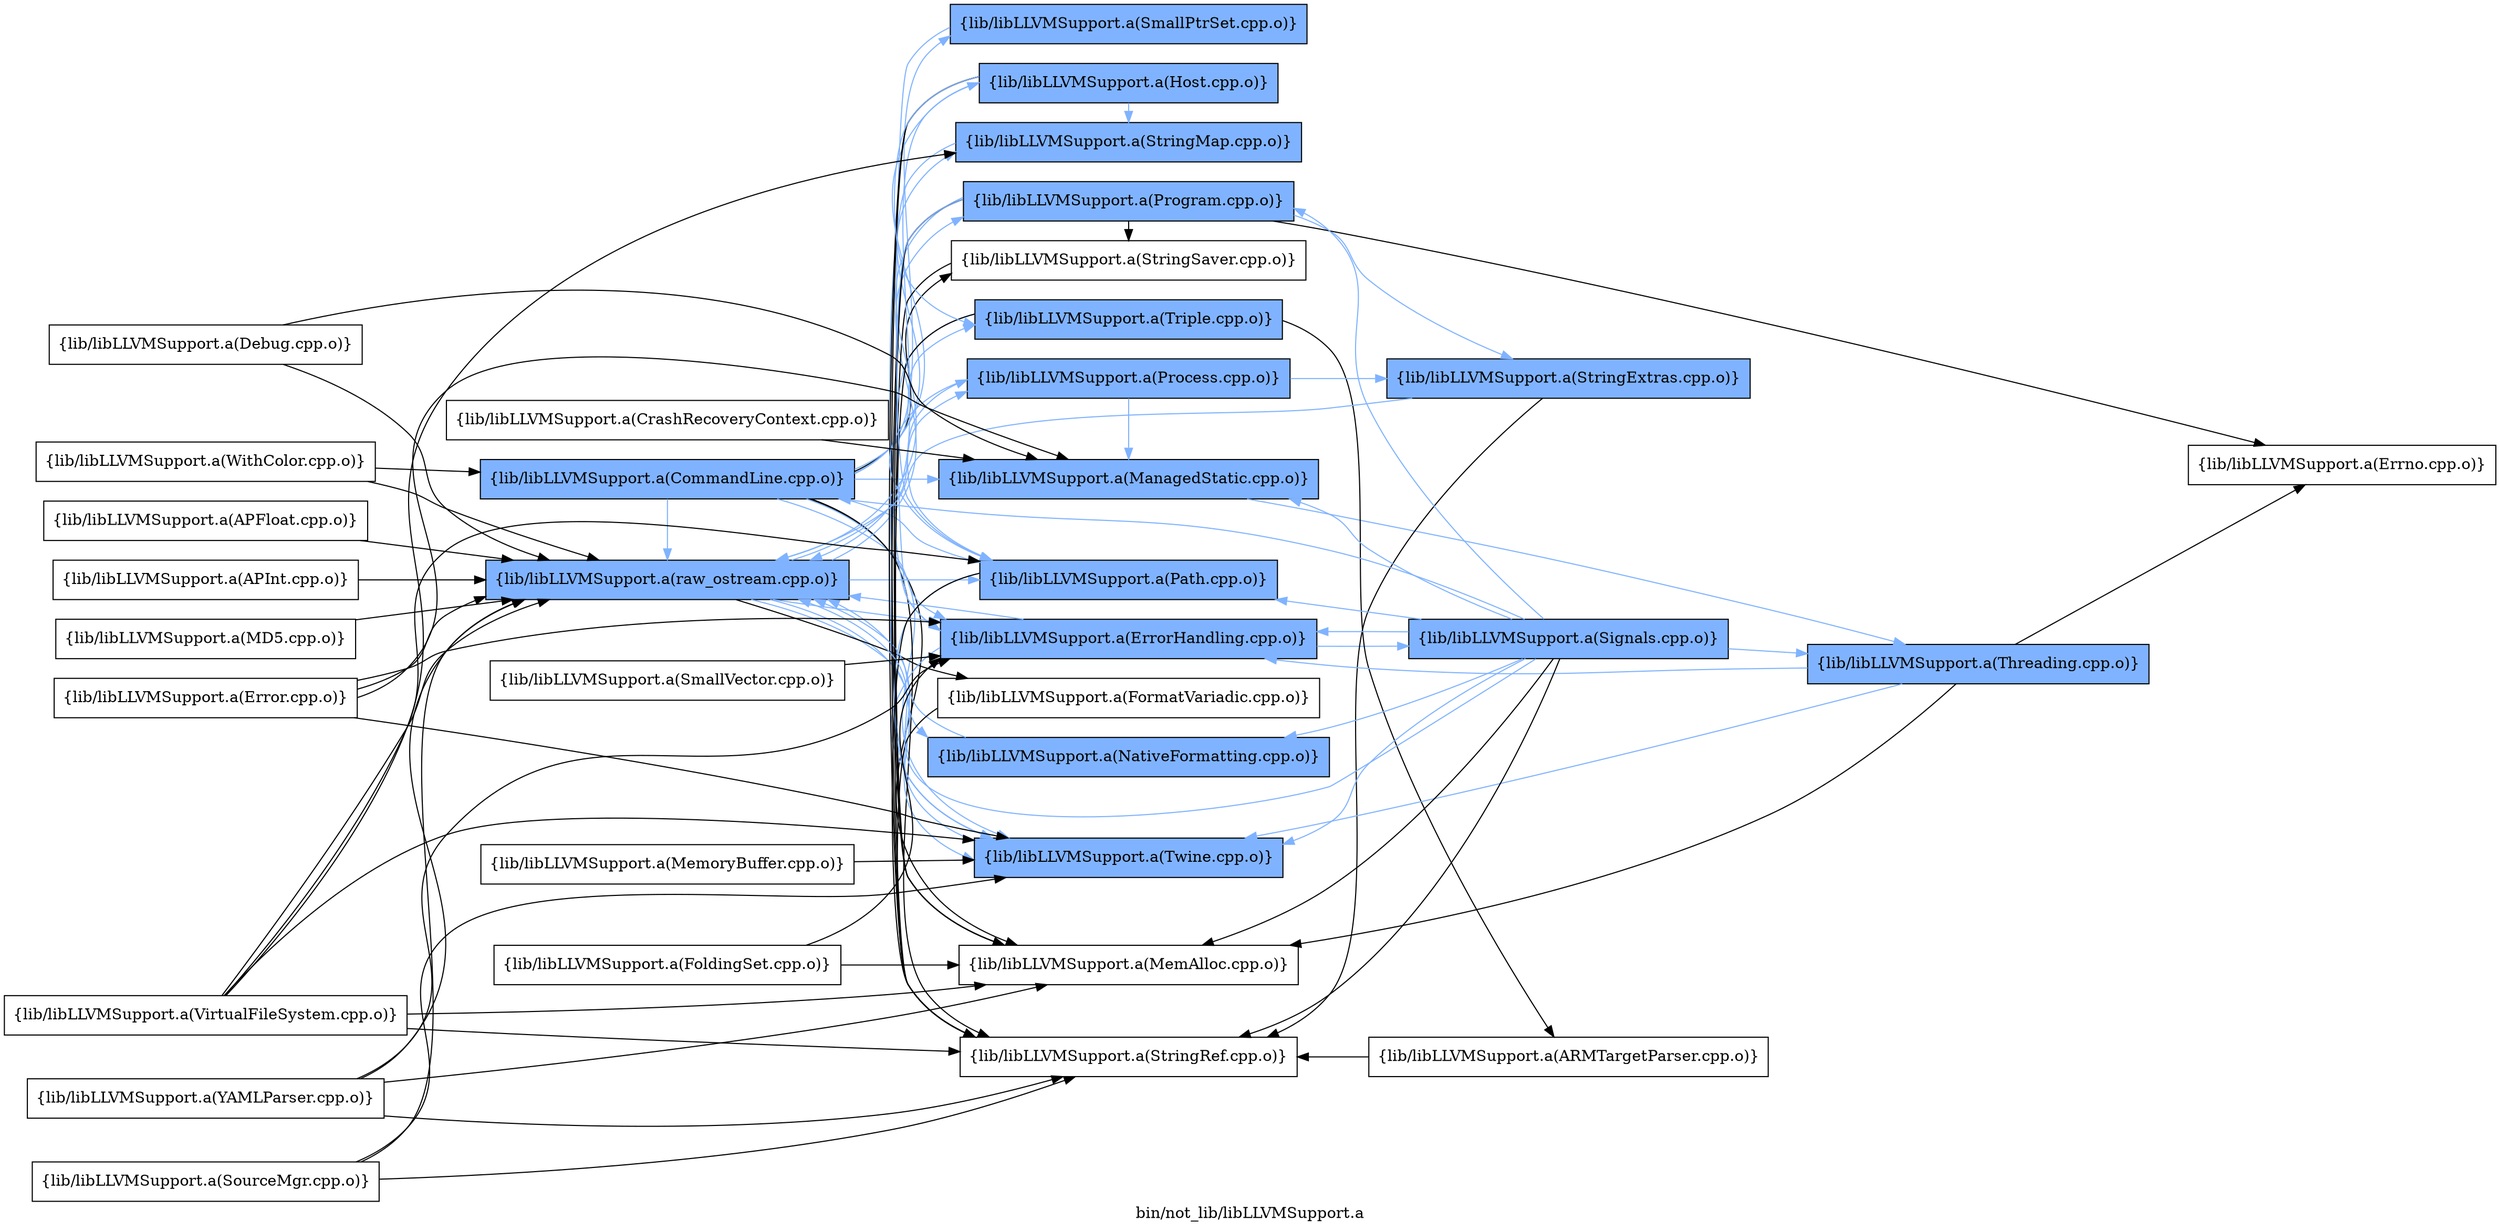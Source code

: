 digraph "bin/not_lib/libLLVMSupport.a" {
	label="bin/not_lib/libLLVMSupport.a";
	rankdir=LR;
	{ rank=same; Node0x558526017198;  }
	{ rank=same; Node0x558526017cd8; Node0x5585260167e8;  }
	{ rank=same; Node0x558526017508; Node0x558526018368; Node0x558526018228; Node0x558526017b48; Node0x558526017d28; Node0x5585260180e8; Node0x558526018138; Node0x5585260173c8; Node0x558526016a18; Node0x5585260179b8; Node0x558526016d38; Node0x558526017f08; Node0x558526017c38; Node0x558526018638; Node0x558526017468;  }

	Node0x558526017198 [shape=record,shape=box,group=0,label="{lib/libLLVMSupport.a(WithColor.cpp.o)}"];
	Node0x558526017198 -> Node0x558526017cd8;
	Node0x558526017198 -> Node0x5585260167e8;
	Node0x5585260167e8 [shape=record,shape=box,group=1,style=filled,fillcolor="0.600000 0.5 1",label="{lib/libLLVMSupport.a(raw_ostream.cpp.o)}"];
	Node0x5585260167e8 -> Node0x558526018228[color="0.600000 0.5 1"];
	Node0x5585260167e8 -> Node0x558526017b48[color="0.600000 0.5 1"];
	Node0x5585260167e8 -> Node0x558526017f08[color="0.600000 0.5 1"];
	Node0x5585260167e8 -> Node0x558526017c38;
	Node0x5585260167e8 -> Node0x558526016d38[color="0.600000 0.5 1"];
	Node0x5585260167e8 -> Node0x558526018638[color="0.600000 0.5 1"];
	Node0x5585260167e8 -> Node0x558526017468[color="0.600000 0.5 1"];
	Node0x558526017468 [shape=record,shape=box,group=1,style=filled,fillcolor="0.600000 0.5 1",label="{lib/libLLVMSupport.a(Program.cpp.o)}"];
	Node0x558526017468 -> Node0x558526017508;
	Node0x558526017468 -> Node0x558526017d28;
	Node0x558526017468 -> Node0x558526018138;
	Node0x558526017468 -> Node0x5585260167e8[color="0.600000 0.5 1"];
	Node0x558526017468 -> Node0x558526016d38[color="0.600000 0.5 1"];
	Node0x558526017468 -> Node0x558526017648[color="0.600000 0.5 1"];
	Node0x558526017468 -> Node0x558526016dd8;
	Node0x558526017cd8 [shape=record,shape=box,group=1,style=filled,fillcolor="0.600000 0.5 1",label="{lib/libLLVMSupport.a(CommandLine.cpp.o)}"];
	Node0x558526017cd8 -> Node0x558526017508;
	Node0x558526017cd8 -> Node0x558526018368[color="0.600000 0.5 1"];
	Node0x558526017cd8 -> Node0x558526018228[color="0.600000 0.5 1"];
	Node0x558526017cd8 -> Node0x558526017b48[color="0.600000 0.5 1"];
	Node0x558526017cd8 -> Node0x558526017d28;
	Node0x558526017cd8 -> Node0x5585260180e8[color="0.600000 0.5 1"];
	Node0x558526017cd8 -> Node0x558526018138;
	Node0x558526017cd8 -> Node0x5585260173c8[color="0.600000 0.5 1"];
	Node0x558526017cd8 -> Node0x558526016a18[color="0.600000 0.5 1"];
	Node0x558526017cd8 -> Node0x5585260167e8[color="0.600000 0.5 1"];
	Node0x558526017cd8 -> Node0x5585260179b8[color="0.600000 0.5 1"];
	Node0x558526017cd8 -> Node0x558526016d38[color="0.600000 0.5 1"];
	Node0x558526017508 [shape=record,shape=box,group=0,label="{lib/libLLVMSupport.a(MemAlloc.cpp.o)}"];
	Node0x558526018368 [shape=record,shape=box,group=1,style=filled,fillcolor="0.600000 0.5 1",label="{lib/libLLVMSupport.a(ManagedStatic.cpp.o)}"];
	Node0x558526018368 -> Node0x5585260164c8[color="0.600000 0.5 1"];
	Node0x558526018228 [shape=record,shape=box,group=1,style=filled,fillcolor="0.600000 0.5 1",label="{lib/libLLVMSupport.a(ErrorHandling.cpp.o)}"];
	Node0x558526018228 -> Node0x558526017b48[color="0.600000 0.5 1"];
	Node0x558526018228 -> Node0x5585260167e8[color="0.600000 0.5 1"];
	Node0x558526018228 -> Node0x558526017a08[color="0.600000 0.5 1"];
	Node0x558526017b48 [shape=record,shape=box,group=1,style=filled,fillcolor="0.600000 0.5 1",label="{lib/libLLVMSupport.a(Twine.cpp.o)}"];
	Node0x558526017b48 -> Node0x5585260167e8[color="0.600000 0.5 1"];
	Node0x558526017d28 [shape=record,shape=box,group=0,label="{lib/libLLVMSupport.a(StringRef.cpp.o)}"];
	Node0x5585260180e8 [shape=record,shape=box,group=1,style=filled,fillcolor="0.600000 0.5 1",label="{lib/libLLVMSupport.a(SmallPtrSet.cpp.o)}"];
	Node0x5585260180e8 -> Node0x558526018228[color="0.600000 0.5 1"];
	Node0x558526018138 [shape=record,shape=box,group=0,label="{lib/libLLVMSupport.a(StringSaver.cpp.o)}"];
	Node0x558526018138 -> Node0x558526017508;
	Node0x5585260173c8 [shape=record,shape=box,group=1,style=filled,fillcolor="0.600000 0.5 1",label="{lib/libLLVMSupport.a(StringMap.cpp.o)}"];
	Node0x5585260173c8 -> Node0x558526018228[color="0.600000 0.5 1"];
	Node0x558526016a18 [shape=record,shape=box,group=1,style=filled,fillcolor="0.600000 0.5 1",label="{lib/libLLVMSupport.a(Triple.cpp.o)}"];
	Node0x558526016a18 -> Node0x558526017b48[color="0.600000 0.5 1"];
	Node0x558526016a18 -> Node0x558526017d28;
	Node0x558526016a18 -> Node0x5585260171e8;
	Node0x5585260179b8 [shape=record,shape=box,group=1,style=filled,fillcolor="0.600000 0.5 1",label="{lib/libLLVMSupport.a(Host.cpp.o)}"];
	Node0x5585260179b8 -> Node0x558526017508;
	Node0x5585260179b8 -> Node0x558526017d28;
	Node0x5585260179b8 -> Node0x5585260173c8[color="0.600000 0.5 1"];
	Node0x5585260179b8 -> Node0x558526016a18[color="0.600000 0.5 1"];
	Node0x5585260179b8 -> Node0x5585260167e8[color="0.600000 0.5 1"];
	Node0x558526016d38 [shape=record,shape=box,group=1,style=filled,fillcolor="0.600000 0.5 1",label="{lib/libLLVMSupport.a(Path.cpp.o)}"];
	Node0x558526016d38 -> Node0x558526017b48[color="0.600000 0.5 1"];
	Node0x558526016d38 -> Node0x558526017d28;
	Node0x558526016d38 -> Node0x558526018638[color="0.600000 0.5 1"];
	Node0x5585260164c8 [shape=record,shape=box,group=1,style=filled,fillcolor="0.600000 0.5 1",label="{lib/libLLVMSupport.a(Threading.cpp.o)}"];
	Node0x5585260164c8 -> Node0x558526017508;
	Node0x5585260164c8 -> Node0x558526018228[color="0.600000 0.5 1"];
	Node0x5585260164c8 -> Node0x558526017b48[color="0.600000 0.5 1"];
	Node0x5585260164c8 -> Node0x558526016dd8;
	Node0x558526016108 [shape=record,shape=box,group=0,label="{lib/libLLVMSupport.a(SmallVector.cpp.o)}"];
	Node0x558526016108 -> Node0x558526018228;
	Node0x558526017a08 [shape=record,shape=box,group=1,style=filled,fillcolor="0.600000 0.5 1",label="{lib/libLLVMSupport.a(Signals.cpp.o)}"];
	Node0x558526017a08 -> Node0x558526017cd8[color="0.600000 0.5 1"];
	Node0x558526017a08 -> Node0x558526017508;
	Node0x558526017a08 -> Node0x558526018368[color="0.600000 0.5 1"];
	Node0x558526017a08 -> Node0x558526018228[color="0.600000 0.5 1"];
	Node0x558526017a08 -> Node0x558526017b48[color="0.600000 0.5 1"];
	Node0x558526017a08 -> Node0x558526017d28;
	Node0x558526017a08 -> Node0x5585260167e8[color="0.600000 0.5 1"];
	Node0x558526017a08 -> Node0x558526017f08[color="0.600000 0.5 1"];
	Node0x558526017a08 -> Node0x558526016d38[color="0.600000 0.5 1"];
	Node0x558526017a08 -> Node0x558526017468[color="0.600000 0.5 1"];
	Node0x558526017a08 -> Node0x5585260164c8[color="0.600000 0.5 1"];
	Node0x5585260175a8 [shape=record,shape=box,group=0,label="{lib/libLLVMSupport.a(Debug.cpp.o)}"];
	Node0x5585260175a8 -> Node0x558526018368;
	Node0x5585260175a8 -> Node0x5585260167e8;
	Node0x558526018458 [shape=record,shape=box,group=0,label="{lib/libLLVMSupport.a(APFloat.cpp.o)}"];
	Node0x558526018458 -> Node0x5585260167e8;
	Node0x558526016298 [shape=record,shape=box,group=0,label="{lib/libLLVMSupport.a(APInt.cpp.o)}"];
	Node0x558526016298 -> Node0x5585260167e8;
	Node0x5585260169c8 [shape=record,shape=box,group=0,label="{lib/libLLVMSupport.a(FoldingSet.cpp.o)}"];
	Node0x5585260169c8 -> Node0x558526017508;
	Node0x5585260169c8 -> Node0x558526018228;
	Node0x558526017788 [shape=record,shape=box,group=0,label="{lib/libLLVMSupport.a(Error.cpp.o)}"];
	Node0x558526017788 -> Node0x558526018368;
	Node0x558526017788 -> Node0x558526018228;
	Node0x558526017788 -> Node0x558526017b48;
	Node0x558526017788 -> Node0x5585260167e8;
	Node0x558526018408 [shape=record,shape=box,group=0,label="{lib/libLLVMSupport.a(VirtualFileSystem.cpp.o)}"];
	Node0x558526018408 -> Node0x558526017508;
	Node0x558526018408 -> Node0x558526017b48;
	Node0x558526018408 -> Node0x558526017d28;
	Node0x558526018408 -> Node0x5585260173c8;
	Node0x558526018408 -> Node0x5585260167e8;
	Node0x558526018408 -> Node0x558526016d38;
	Node0x5585260162e8 [shape=record,shape=box,group=0,label="{lib/libLLVMSupport.a(MemoryBuffer.cpp.o)}"];
	Node0x5585260162e8 -> Node0x558526017b48;
	Node0x558526017be8 [shape=record,shape=box,group=0,label="{lib/libLLVMSupport.a(SourceMgr.cpp.o)}"];
	Node0x558526017be8 -> Node0x558526017b48;
	Node0x558526017be8 -> Node0x558526017d28;
	Node0x558526017be8 -> Node0x5585260167e8;
	Node0x5585260171e8 [shape=record,shape=box,group=0,label="{lib/libLLVMSupport.a(ARMTargetParser.cpp.o)}"];
	Node0x5585260171e8 -> Node0x558526017d28;
	Node0x558526016ba8 [shape=record,shape=box,group=0,label="{lib/libLLVMSupport.a(YAMLParser.cpp.o)}"];
	Node0x558526016ba8 -> Node0x558526017508;
	Node0x558526016ba8 -> Node0x558526018228;
	Node0x558526016ba8 -> Node0x558526017d28;
	Node0x558526016ba8 -> Node0x5585260167e8;
	Node0x558526017f08 [shape=record,shape=box,group=1,style=filled,fillcolor="0.600000 0.5 1",label="{lib/libLLVMSupport.a(NativeFormatting.cpp.o)}"];
	Node0x558526017f08 -> Node0x5585260167e8[color="0.600000 0.5 1"];
	Node0x558526017c38 [shape=record,shape=box,group=0,label="{lib/libLLVMSupport.a(FormatVariadic.cpp.o)}"];
	Node0x558526017c38 -> Node0x558526017d28;
	Node0x558526018638 [shape=record,shape=box,group=1,style=filled,fillcolor="0.600000 0.5 1",label="{lib/libLLVMSupport.a(Process.cpp.o)}"];
	Node0x558526018638 -> Node0x558526018368[color="0.600000 0.5 1"];
	Node0x558526018638 -> Node0x558526016d38[color="0.600000 0.5 1"];
	Node0x558526018638 -> Node0x558526017648[color="0.600000 0.5 1"];
	Node0x558526016ab8 [shape=record,shape=box,group=0,label="{lib/libLLVMSupport.a(MD5.cpp.o)}"];
	Node0x558526016ab8 -> Node0x5585260167e8;
	Node0x558526017648 [shape=record,shape=box,group=1,style=filled,fillcolor="0.600000 0.5 1",label="{lib/libLLVMSupport.a(StringExtras.cpp.o)}"];
	Node0x558526017648 -> Node0x558526017d28;
	Node0x558526017648 -> Node0x5585260167e8[color="0.600000 0.5 1"];
	Node0x5585260183b8 [shape=record,shape=box,group=0,label="{lib/libLLVMSupport.a(CrashRecoveryContext.cpp.o)}"];
	Node0x5585260183b8 -> Node0x558526018368;
	Node0x558526016dd8 [shape=record,shape=box,group=0,label="{lib/libLLVMSupport.a(Errno.cpp.o)}"];
}
